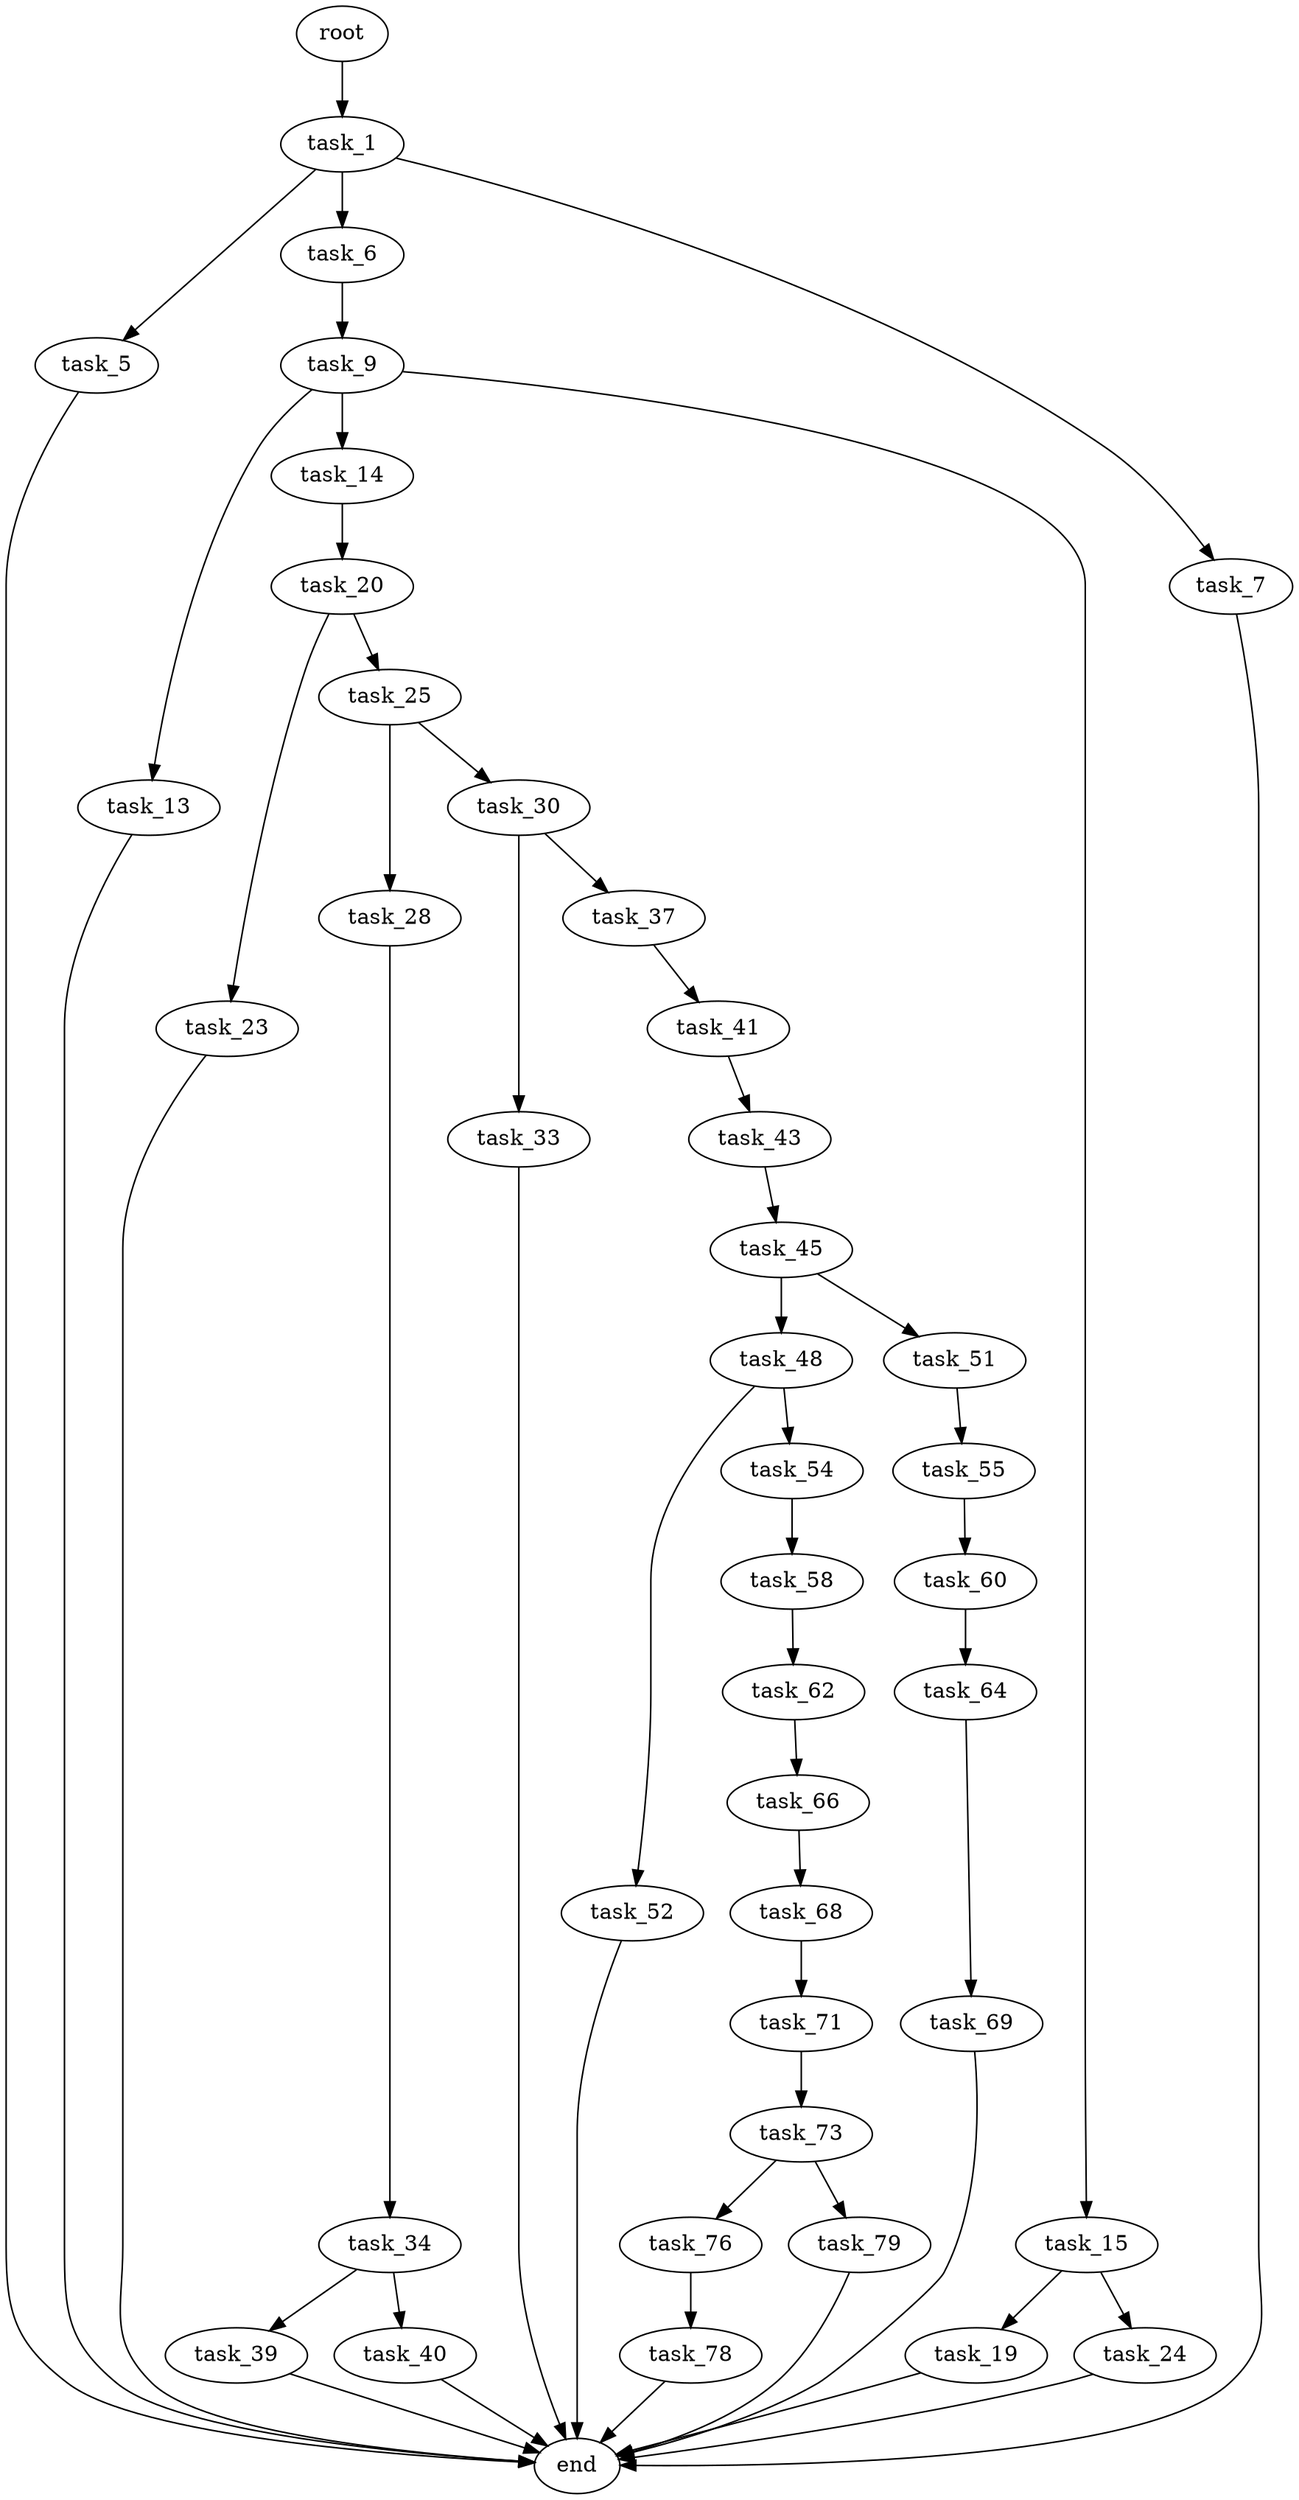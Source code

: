 digraph G {
  root [size="0.000000"];
  task_1 [size="134217728000.000000"];
  task_5 [size="820346707838.000000"];
  task_6 [size="11610290640.000000"];
  task_7 [size="368293445632.000000"];
  end [size="0.000000"];
  task_9 [size="68719476736.000000"];
  task_13 [size="476273829053.000000"];
  task_14 [size="447567429587.000000"];
  task_15 [size="363035185898.000000"];
  task_20 [size="1073741824000.000000"];
  task_19 [size="4026154875.000000"];
  task_24 [size="2170100440.000000"];
  task_23 [size="4850107655.000000"];
  task_25 [size="652138269796.000000"];
  task_28 [size="28991029248.000000"];
  task_30 [size="137152828200.000000"];
  task_34 [size="11287107668.000000"];
  task_33 [size="7152229679.000000"];
  task_37 [size="30161570548.000000"];
  task_39 [size="2398199045.000000"];
  task_40 [size="1073741824000.000000"];
  task_41 [size="1996488100.000000"];
  task_43 [size="22170565403.000000"];
  task_45 [size="467255610016.000000"];
  task_48 [size="1651705894.000000"];
  task_51 [size="86896041648.000000"];
  task_52 [size="231928233984.000000"];
  task_54 [size="186746715881.000000"];
  task_55 [size="46985912022.000000"];
  task_58 [size="8589934592.000000"];
  task_60 [size="194253411936.000000"];
  task_62 [size="368293445632.000000"];
  task_64 [size="22604885047.000000"];
  task_66 [size="231928233984.000000"];
  task_69 [size="134217728000.000000"];
  task_68 [size="231928233984.000000"];
  task_71 [size="18493129189.000000"];
  task_73 [size="231928233984.000000"];
  task_76 [size="231928233984.000000"];
  task_79 [size="28991029248.000000"];
  task_78 [size="111663894156.000000"];

  root -> task_1 [size="1.000000"];
  task_1 -> task_5 [size="209715200.000000"];
  task_1 -> task_6 [size="209715200.000000"];
  task_1 -> task_7 [size="209715200.000000"];
  task_5 -> end [size="1.000000"];
  task_6 -> task_9 [size="33554432.000000"];
  task_7 -> end [size="1.000000"];
  task_9 -> task_13 [size="134217728.000000"];
  task_9 -> task_14 [size="134217728.000000"];
  task_9 -> task_15 [size="134217728.000000"];
  task_13 -> end [size="1.000000"];
  task_14 -> task_20 [size="679477248.000000"];
  task_15 -> task_19 [size="301989888.000000"];
  task_15 -> task_24 [size="301989888.000000"];
  task_20 -> task_23 [size="838860800.000000"];
  task_20 -> task_25 [size="838860800.000000"];
  task_19 -> end [size="1.000000"];
  task_24 -> end [size="1.000000"];
  task_23 -> end [size="1.000000"];
  task_25 -> task_28 [size="536870912.000000"];
  task_25 -> task_30 [size="536870912.000000"];
  task_28 -> task_34 [size="75497472.000000"];
  task_30 -> task_33 [size="134217728.000000"];
  task_30 -> task_37 [size="134217728.000000"];
  task_34 -> task_39 [size="536870912.000000"];
  task_34 -> task_40 [size="536870912.000000"];
  task_33 -> end [size="1.000000"];
  task_37 -> task_41 [size="536870912.000000"];
  task_39 -> end [size="1.000000"];
  task_40 -> end [size="1.000000"];
  task_41 -> task_43 [size="33554432.000000"];
  task_43 -> task_45 [size="33554432.000000"];
  task_45 -> task_48 [size="536870912.000000"];
  task_45 -> task_51 [size="536870912.000000"];
  task_48 -> task_52 [size="33554432.000000"];
  task_48 -> task_54 [size="33554432.000000"];
  task_51 -> task_55 [size="134217728.000000"];
  task_52 -> end [size="1.000000"];
  task_54 -> task_58 [size="209715200.000000"];
  task_55 -> task_60 [size="209715200.000000"];
  task_58 -> task_62 [size="33554432.000000"];
  task_60 -> task_64 [size="134217728.000000"];
  task_62 -> task_66 [size="411041792.000000"];
  task_64 -> task_69 [size="411041792.000000"];
  task_66 -> task_68 [size="301989888.000000"];
  task_69 -> end [size="1.000000"];
  task_68 -> task_71 [size="301989888.000000"];
  task_71 -> task_73 [size="411041792.000000"];
  task_73 -> task_76 [size="301989888.000000"];
  task_73 -> task_79 [size="301989888.000000"];
  task_76 -> task_78 [size="301989888.000000"];
  task_79 -> end [size="1.000000"];
  task_78 -> end [size="1.000000"];
}

